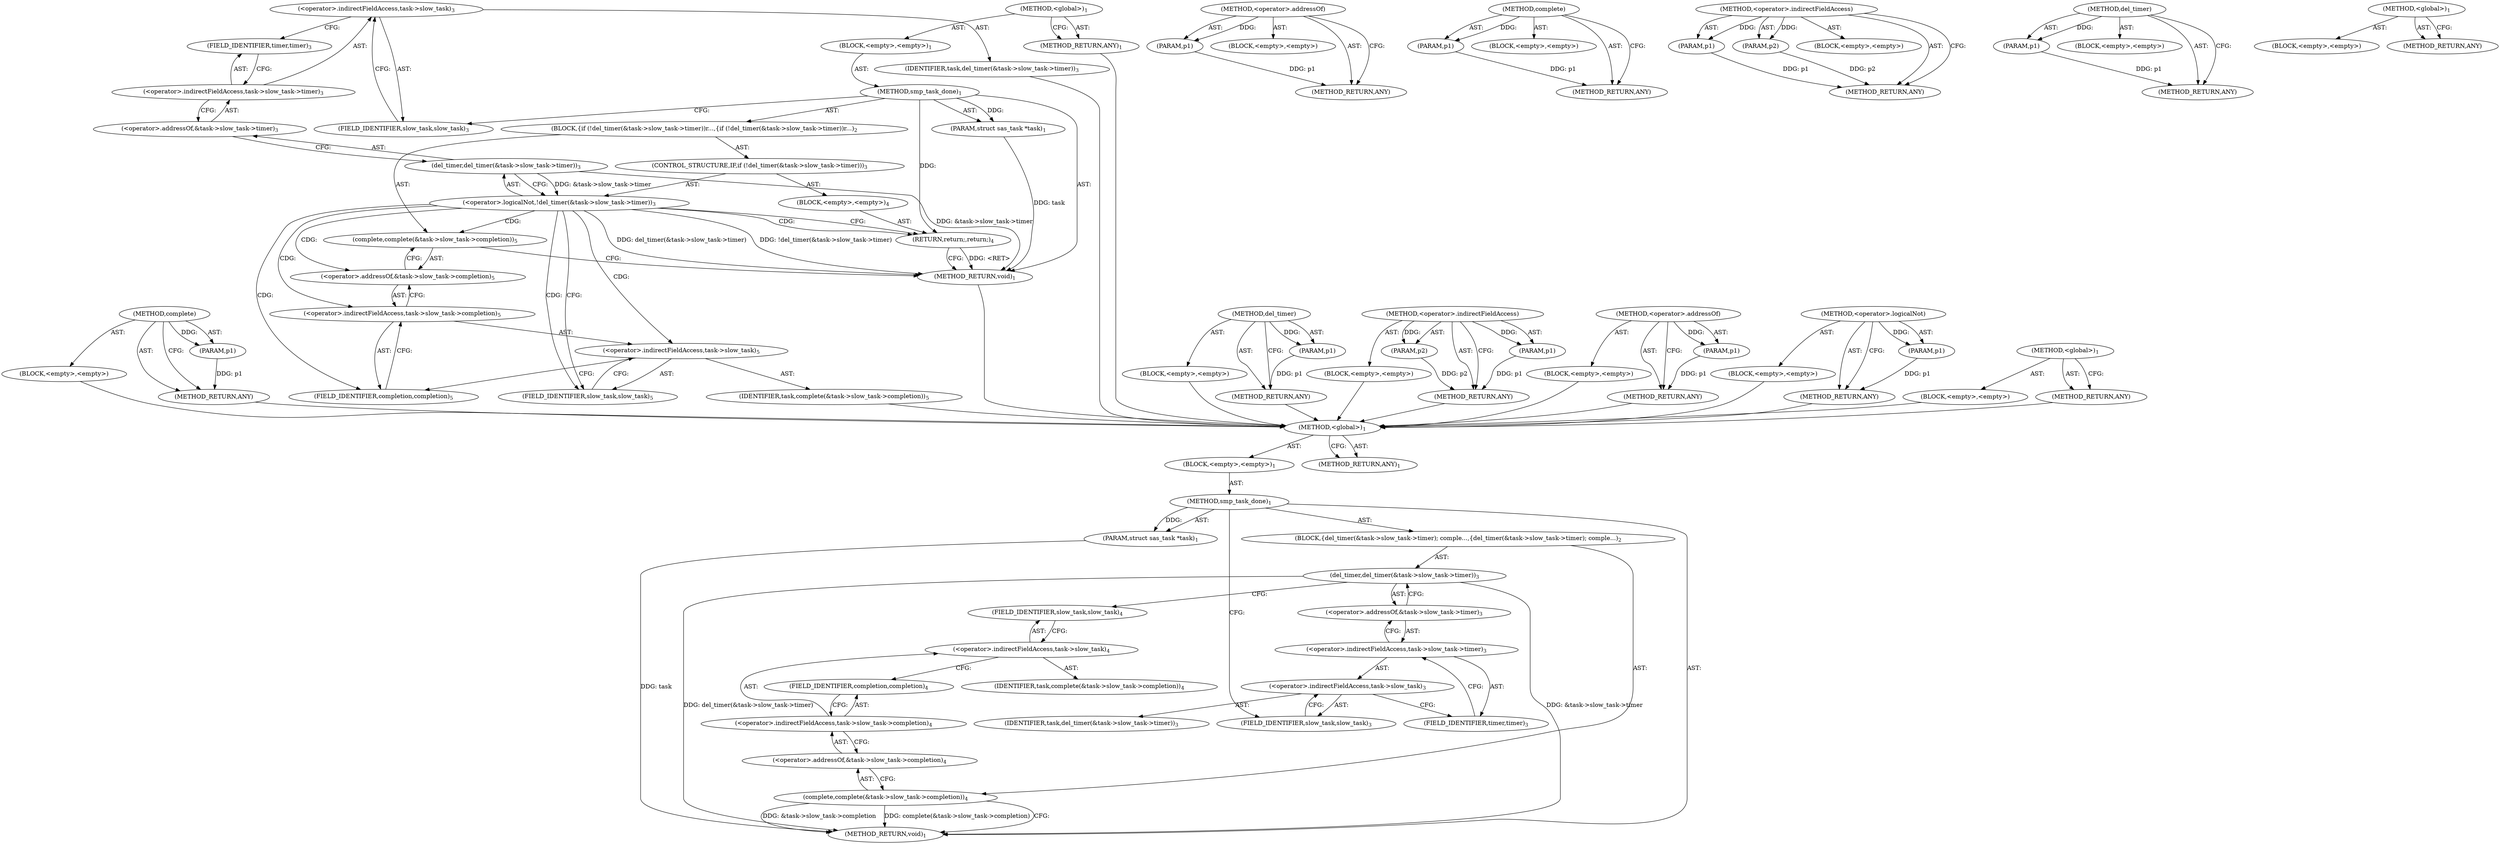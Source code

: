 digraph "&lt;global&gt;" {
vulnerable_63 [label=<(METHOD,complete)>];
vulnerable_64 [label=<(PARAM,p1)>];
vulnerable_65 [label=<(BLOCK,&lt;empty&gt;,&lt;empty&gt;)>];
vulnerable_66 [label=<(METHOD_RETURN,ANY)>];
vulnerable_6 [label=<(METHOD,&lt;global&gt;)<SUB>1</SUB>>];
vulnerable_7 [label=<(BLOCK,&lt;empty&gt;,&lt;empty&gt;)<SUB>1</SUB>>];
vulnerable_8 [label=<(METHOD,smp_task_done)<SUB>1</SUB>>];
vulnerable_9 [label=<(PARAM,struct sas_task *task)<SUB>1</SUB>>];
vulnerable_10 [label=<(BLOCK,{
	if (!del_timer(&amp;task-&gt;slow_task-&gt;timer))
		r...,{
	if (!del_timer(&amp;task-&gt;slow_task-&gt;timer))
		r...)<SUB>2</SUB>>];
vulnerable_11 [label=<(CONTROL_STRUCTURE,IF,if (!del_timer(&amp;task-&gt;slow_task-&gt;timer)))<SUB>3</SUB>>];
vulnerable_12 [label=<(&lt;operator&gt;.logicalNot,!del_timer(&amp;task-&gt;slow_task-&gt;timer))<SUB>3</SUB>>];
vulnerable_13 [label=<(del_timer,del_timer(&amp;task-&gt;slow_task-&gt;timer))<SUB>3</SUB>>];
vulnerable_14 [label=<(&lt;operator&gt;.addressOf,&amp;task-&gt;slow_task-&gt;timer)<SUB>3</SUB>>];
vulnerable_15 [label=<(&lt;operator&gt;.indirectFieldAccess,task-&gt;slow_task-&gt;timer)<SUB>3</SUB>>];
vulnerable_16 [label=<(&lt;operator&gt;.indirectFieldAccess,task-&gt;slow_task)<SUB>3</SUB>>];
vulnerable_17 [label=<(IDENTIFIER,task,del_timer(&amp;task-&gt;slow_task-&gt;timer))<SUB>3</SUB>>];
vulnerable_18 [label=<(FIELD_IDENTIFIER,slow_task,slow_task)<SUB>3</SUB>>];
vulnerable_19 [label=<(FIELD_IDENTIFIER,timer,timer)<SUB>3</SUB>>];
vulnerable_20 [label=<(BLOCK,&lt;empty&gt;,&lt;empty&gt;)<SUB>4</SUB>>];
vulnerable_21 [label=<(RETURN,return;,return;)<SUB>4</SUB>>];
vulnerable_22 [label=<(complete,complete(&amp;task-&gt;slow_task-&gt;completion))<SUB>5</SUB>>];
vulnerable_23 [label=<(&lt;operator&gt;.addressOf,&amp;task-&gt;slow_task-&gt;completion)<SUB>5</SUB>>];
vulnerable_24 [label=<(&lt;operator&gt;.indirectFieldAccess,task-&gt;slow_task-&gt;completion)<SUB>5</SUB>>];
vulnerable_25 [label=<(&lt;operator&gt;.indirectFieldAccess,task-&gt;slow_task)<SUB>5</SUB>>];
vulnerable_26 [label=<(IDENTIFIER,task,complete(&amp;task-&gt;slow_task-&gt;completion))<SUB>5</SUB>>];
vulnerable_27 [label=<(FIELD_IDENTIFIER,slow_task,slow_task)<SUB>5</SUB>>];
vulnerable_28 [label=<(FIELD_IDENTIFIER,completion,completion)<SUB>5</SUB>>];
vulnerable_29 [label=<(METHOD_RETURN,void)<SUB>1</SUB>>];
vulnerable_31 [label=<(METHOD_RETURN,ANY)<SUB>1</SUB>>];
vulnerable_50 [label=<(METHOD,del_timer)>];
vulnerable_51 [label=<(PARAM,p1)>];
vulnerable_52 [label=<(BLOCK,&lt;empty&gt;,&lt;empty&gt;)>];
vulnerable_53 [label=<(METHOD_RETURN,ANY)>];
vulnerable_58 [label=<(METHOD,&lt;operator&gt;.indirectFieldAccess)>];
vulnerable_59 [label=<(PARAM,p1)>];
vulnerable_60 [label=<(PARAM,p2)>];
vulnerable_61 [label=<(BLOCK,&lt;empty&gt;,&lt;empty&gt;)>];
vulnerable_62 [label=<(METHOD_RETURN,ANY)>];
vulnerable_54 [label=<(METHOD,&lt;operator&gt;.addressOf)>];
vulnerable_55 [label=<(PARAM,p1)>];
vulnerable_56 [label=<(BLOCK,&lt;empty&gt;,&lt;empty&gt;)>];
vulnerable_57 [label=<(METHOD_RETURN,ANY)>];
vulnerable_46 [label=<(METHOD,&lt;operator&gt;.logicalNot)>];
vulnerable_47 [label=<(PARAM,p1)>];
vulnerable_48 [label=<(BLOCK,&lt;empty&gt;,&lt;empty&gt;)>];
vulnerable_49 [label=<(METHOD_RETURN,ANY)>];
vulnerable_40 [label=<(METHOD,&lt;global&gt;)<SUB>1</SUB>>];
vulnerable_41 [label=<(BLOCK,&lt;empty&gt;,&lt;empty&gt;)>];
vulnerable_42 [label=<(METHOD_RETURN,ANY)>];
fixed_6 [label=<(METHOD,&lt;global&gt;)<SUB>1</SUB>>];
fixed_7 [label=<(BLOCK,&lt;empty&gt;,&lt;empty&gt;)<SUB>1</SUB>>];
fixed_8 [label=<(METHOD,smp_task_done)<SUB>1</SUB>>];
fixed_9 [label=<(PARAM,struct sas_task *task)<SUB>1</SUB>>];
fixed_10 [label=<(BLOCK,{
	del_timer(&amp;task-&gt;slow_task-&gt;timer);
 	comple...,{
	del_timer(&amp;task-&gt;slow_task-&gt;timer);
 	comple...)<SUB>2</SUB>>];
fixed_11 [label=<(del_timer,del_timer(&amp;task-&gt;slow_task-&gt;timer))<SUB>3</SUB>>];
fixed_12 [label=<(&lt;operator&gt;.addressOf,&amp;task-&gt;slow_task-&gt;timer)<SUB>3</SUB>>];
fixed_13 [label=<(&lt;operator&gt;.indirectFieldAccess,task-&gt;slow_task-&gt;timer)<SUB>3</SUB>>];
fixed_14 [label=<(&lt;operator&gt;.indirectFieldAccess,task-&gt;slow_task)<SUB>3</SUB>>];
fixed_15 [label=<(IDENTIFIER,task,del_timer(&amp;task-&gt;slow_task-&gt;timer))<SUB>3</SUB>>];
fixed_16 [label=<(FIELD_IDENTIFIER,slow_task,slow_task)<SUB>3</SUB>>];
fixed_17 [label=<(FIELD_IDENTIFIER,timer,timer)<SUB>3</SUB>>];
fixed_18 [label=<(complete,complete(&amp;task-&gt;slow_task-&gt;completion))<SUB>4</SUB>>];
fixed_19 [label=<(&lt;operator&gt;.addressOf,&amp;task-&gt;slow_task-&gt;completion)<SUB>4</SUB>>];
fixed_20 [label=<(&lt;operator&gt;.indirectFieldAccess,task-&gt;slow_task-&gt;completion)<SUB>4</SUB>>];
fixed_21 [label=<(&lt;operator&gt;.indirectFieldAccess,task-&gt;slow_task)<SUB>4</SUB>>];
fixed_22 [label=<(IDENTIFIER,task,complete(&amp;task-&gt;slow_task-&gt;completion))<SUB>4</SUB>>];
fixed_23 [label=<(FIELD_IDENTIFIER,slow_task,slow_task)<SUB>4</SUB>>];
fixed_24 [label=<(FIELD_IDENTIFIER,completion,completion)<SUB>4</SUB>>];
fixed_25 [label=<(METHOD_RETURN,void)<SUB>1</SUB>>];
fixed_27 [label=<(METHOD_RETURN,ANY)<SUB>1</SUB>>];
fixed_46 [label=<(METHOD,&lt;operator&gt;.addressOf)>];
fixed_47 [label=<(PARAM,p1)>];
fixed_48 [label=<(BLOCK,&lt;empty&gt;,&lt;empty&gt;)>];
fixed_49 [label=<(METHOD_RETURN,ANY)>];
fixed_55 [label=<(METHOD,complete)>];
fixed_56 [label=<(PARAM,p1)>];
fixed_57 [label=<(BLOCK,&lt;empty&gt;,&lt;empty&gt;)>];
fixed_58 [label=<(METHOD_RETURN,ANY)>];
fixed_50 [label=<(METHOD,&lt;operator&gt;.indirectFieldAccess)>];
fixed_51 [label=<(PARAM,p1)>];
fixed_52 [label=<(PARAM,p2)>];
fixed_53 [label=<(BLOCK,&lt;empty&gt;,&lt;empty&gt;)>];
fixed_54 [label=<(METHOD_RETURN,ANY)>];
fixed_42 [label=<(METHOD,del_timer)>];
fixed_43 [label=<(PARAM,p1)>];
fixed_44 [label=<(BLOCK,&lt;empty&gt;,&lt;empty&gt;)>];
fixed_45 [label=<(METHOD_RETURN,ANY)>];
fixed_36 [label=<(METHOD,&lt;global&gt;)<SUB>1</SUB>>];
fixed_37 [label=<(BLOCK,&lt;empty&gt;,&lt;empty&gt;)>];
fixed_38 [label=<(METHOD_RETURN,ANY)>];
vulnerable_63 -> vulnerable_64  [key=0, label="AST: "];
vulnerable_63 -> vulnerable_64  [key=1, label="DDG: "];
vulnerable_63 -> vulnerable_65  [key=0, label="AST: "];
vulnerable_63 -> vulnerable_66  [key=0, label="AST: "];
vulnerable_63 -> vulnerable_66  [key=1, label="CFG: "];
vulnerable_64 -> vulnerable_66  [key=0, label="DDG: p1"];
vulnerable_65 -> fixed_6  [key=0];
vulnerable_66 -> fixed_6  [key=0];
vulnerable_6 -> vulnerable_7  [key=0, label="AST: "];
vulnerable_6 -> vulnerable_31  [key=0, label="AST: "];
vulnerable_6 -> vulnerable_31  [key=1, label="CFG: "];
vulnerable_7 -> vulnerable_8  [key=0, label="AST: "];
vulnerable_8 -> vulnerable_9  [key=0, label="AST: "];
vulnerable_8 -> vulnerable_9  [key=1, label="DDG: "];
vulnerable_8 -> vulnerable_10  [key=0, label="AST: "];
vulnerable_8 -> vulnerable_29  [key=0, label="AST: "];
vulnerable_8 -> vulnerable_18  [key=0, label="CFG: "];
vulnerable_8 -> vulnerable_21  [key=0, label="DDG: "];
vulnerable_9 -> vulnerable_29  [key=0, label="DDG: task"];
vulnerable_10 -> vulnerable_11  [key=0, label="AST: "];
vulnerable_10 -> vulnerable_22  [key=0, label="AST: "];
vulnerable_11 -> vulnerable_12  [key=0, label="AST: "];
vulnerable_11 -> vulnerable_20  [key=0, label="AST: "];
vulnerable_12 -> vulnerable_13  [key=0, label="AST: "];
vulnerable_12 -> vulnerable_21  [key=0, label="CFG: "];
vulnerable_12 -> vulnerable_21  [key=1, label="CDG: "];
vulnerable_12 -> vulnerable_27  [key=0, label="CFG: "];
vulnerable_12 -> vulnerable_27  [key=1, label="CDG: "];
vulnerable_12 -> vulnerable_29  [key=0, label="DDG: del_timer(&amp;task-&gt;slow_task-&gt;timer)"];
vulnerable_12 -> vulnerable_29  [key=1, label="DDG: !del_timer(&amp;task-&gt;slow_task-&gt;timer)"];
vulnerable_12 -> vulnerable_24  [key=0, label="CDG: "];
vulnerable_12 -> vulnerable_25  [key=0, label="CDG: "];
vulnerable_12 -> vulnerable_22  [key=0, label="CDG: "];
vulnerable_12 -> vulnerable_23  [key=0, label="CDG: "];
vulnerable_12 -> vulnerable_28  [key=0, label="CDG: "];
vulnerable_13 -> vulnerable_14  [key=0, label="AST: "];
vulnerable_13 -> vulnerable_12  [key=0, label="CFG: "];
vulnerable_13 -> vulnerable_12  [key=1, label="DDG: &amp;task-&gt;slow_task-&gt;timer"];
vulnerable_13 -> vulnerable_29  [key=0, label="DDG: &amp;task-&gt;slow_task-&gt;timer"];
vulnerable_14 -> vulnerable_15  [key=0, label="AST: "];
vulnerable_14 -> vulnerable_13  [key=0, label="CFG: "];
vulnerable_15 -> vulnerable_16  [key=0, label="AST: "];
vulnerable_15 -> vulnerable_19  [key=0, label="AST: "];
vulnerable_15 -> vulnerable_14  [key=0, label="CFG: "];
vulnerable_16 -> vulnerable_17  [key=0, label="AST: "];
vulnerable_16 -> vulnerable_18  [key=0, label="AST: "];
vulnerable_16 -> vulnerable_19  [key=0, label="CFG: "];
vulnerable_17 -> fixed_6  [key=0];
vulnerable_18 -> vulnerable_16  [key=0, label="CFG: "];
vulnerable_19 -> vulnerable_15  [key=0, label="CFG: "];
vulnerable_20 -> vulnerable_21  [key=0, label="AST: "];
vulnerable_21 -> vulnerable_29  [key=0, label="CFG: "];
vulnerable_21 -> vulnerable_29  [key=1, label="DDG: &lt;RET&gt;"];
vulnerable_22 -> vulnerable_23  [key=0, label="AST: "];
vulnerable_22 -> vulnerable_29  [key=0, label="CFG: "];
vulnerable_23 -> vulnerable_24  [key=0, label="AST: "];
vulnerable_23 -> vulnerable_22  [key=0, label="CFG: "];
vulnerable_24 -> vulnerable_25  [key=0, label="AST: "];
vulnerable_24 -> vulnerable_28  [key=0, label="AST: "];
vulnerable_24 -> vulnerable_23  [key=0, label="CFG: "];
vulnerable_25 -> vulnerable_26  [key=0, label="AST: "];
vulnerable_25 -> vulnerable_27  [key=0, label="AST: "];
vulnerable_25 -> vulnerable_28  [key=0, label="CFG: "];
vulnerable_26 -> fixed_6  [key=0];
vulnerable_27 -> vulnerable_25  [key=0, label="CFG: "];
vulnerable_28 -> vulnerable_24  [key=0, label="CFG: "];
vulnerable_29 -> fixed_6  [key=0];
vulnerable_31 -> fixed_6  [key=0];
vulnerable_50 -> vulnerable_51  [key=0, label="AST: "];
vulnerable_50 -> vulnerable_51  [key=1, label="DDG: "];
vulnerable_50 -> vulnerable_52  [key=0, label="AST: "];
vulnerable_50 -> vulnerable_53  [key=0, label="AST: "];
vulnerable_50 -> vulnerable_53  [key=1, label="CFG: "];
vulnerable_51 -> vulnerable_53  [key=0, label="DDG: p1"];
vulnerable_52 -> fixed_6  [key=0];
vulnerable_53 -> fixed_6  [key=0];
vulnerable_58 -> vulnerable_59  [key=0, label="AST: "];
vulnerable_58 -> vulnerable_59  [key=1, label="DDG: "];
vulnerable_58 -> vulnerable_61  [key=0, label="AST: "];
vulnerable_58 -> vulnerable_60  [key=0, label="AST: "];
vulnerable_58 -> vulnerable_60  [key=1, label="DDG: "];
vulnerable_58 -> vulnerable_62  [key=0, label="AST: "];
vulnerable_58 -> vulnerable_62  [key=1, label="CFG: "];
vulnerable_59 -> vulnerable_62  [key=0, label="DDG: p1"];
vulnerable_60 -> vulnerable_62  [key=0, label="DDG: p2"];
vulnerable_61 -> fixed_6  [key=0];
vulnerable_62 -> fixed_6  [key=0];
vulnerable_54 -> vulnerable_55  [key=0, label="AST: "];
vulnerable_54 -> vulnerable_55  [key=1, label="DDG: "];
vulnerable_54 -> vulnerable_56  [key=0, label="AST: "];
vulnerable_54 -> vulnerable_57  [key=0, label="AST: "];
vulnerable_54 -> vulnerable_57  [key=1, label="CFG: "];
vulnerable_55 -> vulnerable_57  [key=0, label="DDG: p1"];
vulnerable_56 -> fixed_6  [key=0];
vulnerable_57 -> fixed_6  [key=0];
vulnerable_46 -> vulnerable_47  [key=0, label="AST: "];
vulnerable_46 -> vulnerable_47  [key=1, label="DDG: "];
vulnerable_46 -> vulnerable_48  [key=0, label="AST: "];
vulnerable_46 -> vulnerable_49  [key=0, label="AST: "];
vulnerable_46 -> vulnerable_49  [key=1, label="CFG: "];
vulnerable_47 -> vulnerable_49  [key=0, label="DDG: p1"];
vulnerable_48 -> fixed_6  [key=0];
vulnerable_49 -> fixed_6  [key=0];
vulnerable_40 -> vulnerable_41  [key=0, label="AST: "];
vulnerable_40 -> vulnerable_42  [key=0, label="AST: "];
vulnerable_40 -> vulnerable_42  [key=1, label="CFG: "];
vulnerable_41 -> fixed_6  [key=0];
vulnerable_42 -> fixed_6  [key=0];
fixed_6 -> fixed_7  [key=0, label="AST: "];
fixed_6 -> fixed_27  [key=0, label="AST: "];
fixed_6 -> fixed_27  [key=1, label="CFG: "];
fixed_7 -> fixed_8  [key=0, label="AST: "];
fixed_8 -> fixed_9  [key=0, label="AST: "];
fixed_8 -> fixed_9  [key=1, label="DDG: "];
fixed_8 -> fixed_10  [key=0, label="AST: "];
fixed_8 -> fixed_25  [key=0, label="AST: "];
fixed_8 -> fixed_16  [key=0, label="CFG: "];
fixed_9 -> fixed_25  [key=0, label="DDG: task"];
fixed_10 -> fixed_11  [key=0, label="AST: "];
fixed_10 -> fixed_18  [key=0, label="AST: "];
fixed_11 -> fixed_12  [key=0, label="AST: "];
fixed_11 -> fixed_23  [key=0, label="CFG: "];
fixed_11 -> fixed_25  [key=0, label="DDG: &amp;task-&gt;slow_task-&gt;timer"];
fixed_11 -> fixed_25  [key=1, label="DDG: del_timer(&amp;task-&gt;slow_task-&gt;timer)"];
fixed_12 -> fixed_13  [key=0, label="AST: "];
fixed_12 -> fixed_11  [key=0, label="CFG: "];
fixed_13 -> fixed_14  [key=0, label="AST: "];
fixed_13 -> fixed_17  [key=0, label="AST: "];
fixed_13 -> fixed_12  [key=0, label="CFG: "];
fixed_14 -> fixed_15  [key=0, label="AST: "];
fixed_14 -> fixed_16  [key=0, label="AST: "];
fixed_14 -> fixed_17  [key=0, label="CFG: "];
fixed_16 -> fixed_14  [key=0, label="CFG: "];
fixed_17 -> fixed_13  [key=0, label="CFG: "];
fixed_18 -> fixed_19  [key=0, label="AST: "];
fixed_18 -> fixed_25  [key=0, label="CFG: "];
fixed_18 -> fixed_25  [key=1, label="DDG: &amp;task-&gt;slow_task-&gt;completion"];
fixed_18 -> fixed_25  [key=2, label="DDG: complete(&amp;task-&gt;slow_task-&gt;completion)"];
fixed_19 -> fixed_20  [key=0, label="AST: "];
fixed_19 -> fixed_18  [key=0, label="CFG: "];
fixed_20 -> fixed_21  [key=0, label="AST: "];
fixed_20 -> fixed_24  [key=0, label="AST: "];
fixed_20 -> fixed_19  [key=0, label="CFG: "];
fixed_21 -> fixed_22  [key=0, label="AST: "];
fixed_21 -> fixed_23  [key=0, label="AST: "];
fixed_21 -> fixed_24  [key=0, label="CFG: "];
fixed_23 -> fixed_21  [key=0, label="CFG: "];
fixed_24 -> fixed_20  [key=0, label="CFG: "];
fixed_46 -> fixed_47  [key=0, label="AST: "];
fixed_46 -> fixed_47  [key=1, label="DDG: "];
fixed_46 -> fixed_48  [key=0, label="AST: "];
fixed_46 -> fixed_49  [key=0, label="AST: "];
fixed_46 -> fixed_49  [key=1, label="CFG: "];
fixed_47 -> fixed_49  [key=0, label="DDG: p1"];
fixed_55 -> fixed_56  [key=0, label="AST: "];
fixed_55 -> fixed_56  [key=1, label="DDG: "];
fixed_55 -> fixed_57  [key=0, label="AST: "];
fixed_55 -> fixed_58  [key=0, label="AST: "];
fixed_55 -> fixed_58  [key=1, label="CFG: "];
fixed_56 -> fixed_58  [key=0, label="DDG: p1"];
fixed_50 -> fixed_51  [key=0, label="AST: "];
fixed_50 -> fixed_51  [key=1, label="DDG: "];
fixed_50 -> fixed_53  [key=0, label="AST: "];
fixed_50 -> fixed_52  [key=0, label="AST: "];
fixed_50 -> fixed_52  [key=1, label="DDG: "];
fixed_50 -> fixed_54  [key=0, label="AST: "];
fixed_50 -> fixed_54  [key=1, label="CFG: "];
fixed_51 -> fixed_54  [key=0, label="DDG: p1"];
fixed_52 -> fixed_54  [key=0, label="DDG: p2"];
fixed_42 -> fixed_43  [key=0, label="AST: "];
fixed_42 -> fixed_43  [key=1, label="DDG: "];
fixed_42 -> fixed_44  [key=0, label="AST: "];
fixed_42 -> fixed_45  [key=0, label="AST: "];
fixed_42 -> fixed_45  [key=1, label="CFG: "];
fixed_43 -> fixed_45  [key=0, label="DDG: p1"];
fixed_36 -> fixed_37  [key=0, label="AST: "];
fixed_36 -> fixed_38  [key=0, label="AST: "];
fixed_36 -> fixed_38  [key=1, label="CFG: "];
}
